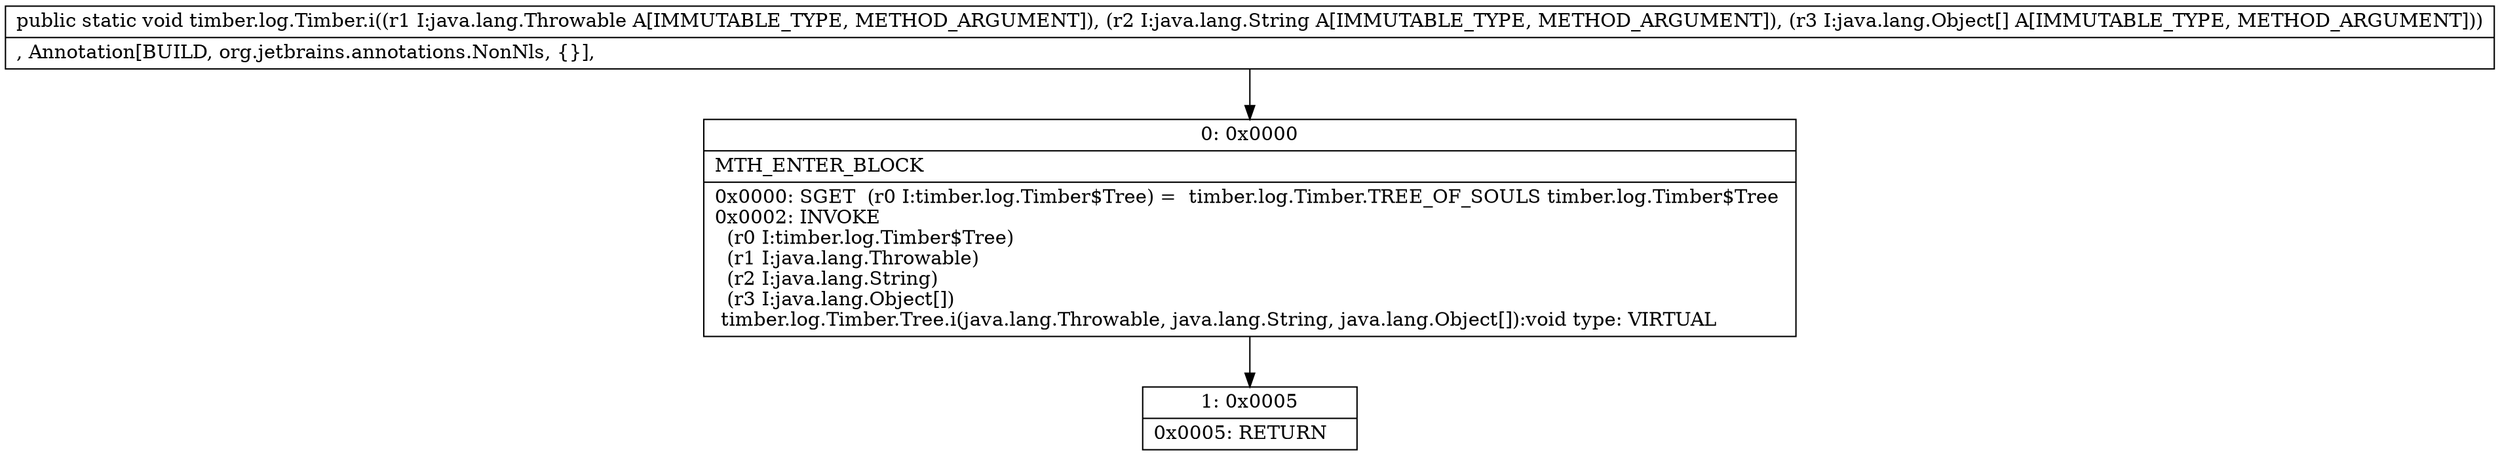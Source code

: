 digraph "CFG fortimber.log.Timber.i(Ljava\/lang\/Throwable;Ljava\/lang\/String;[Ljava\/lang\/Object;)V" {
Node_0 [shape=record,label="{0\:\ 0x0000|MTH_ENTER_BLOCK\l|0x0000: SGET  (r0 I:timber.log.Timber$Tree) =  timber.log.Timber.TREE_OF_SOULS timber.log.Timber$Tree \l0x0002: INVOKE  \l  (r0 I:timber.log.Timber$Tree)\l  (r1 I:java.lang.Throwable)\l  (r2 I:java.lang.String)\l  (r3 I:java.lang.Object[])\l timber.log.Timber.Tree.i(java.lang.Throwable, java.lang.String, java.lang.Object[]):void type: VIRTUAL \l}"];
Node_1 [shape=record,label="{1\:\ 0x0005|0x0005: RETURN   \l}"];
MethodNode[shape=record,label="{public static void timber.log.Timber.i((r1 I:java.lang.Throwable A[IMMUTABLE_TYPE, METHOD_ARGUMENT]), (r2 I:java.lang.String A[IMMUTABLE_TYPE, METHOD_ARGUMENT]), (r3 I:java.lang.Object[] A[IMMUTABLE_TYPE, METHOD_ARGUMENT]))  | , Annotation[BUILD, org.jetbrains.annotations.NonNls, \{\}], \l}"];
MethodNode -> Node_0;
Node_0 -> Node_1;
}

